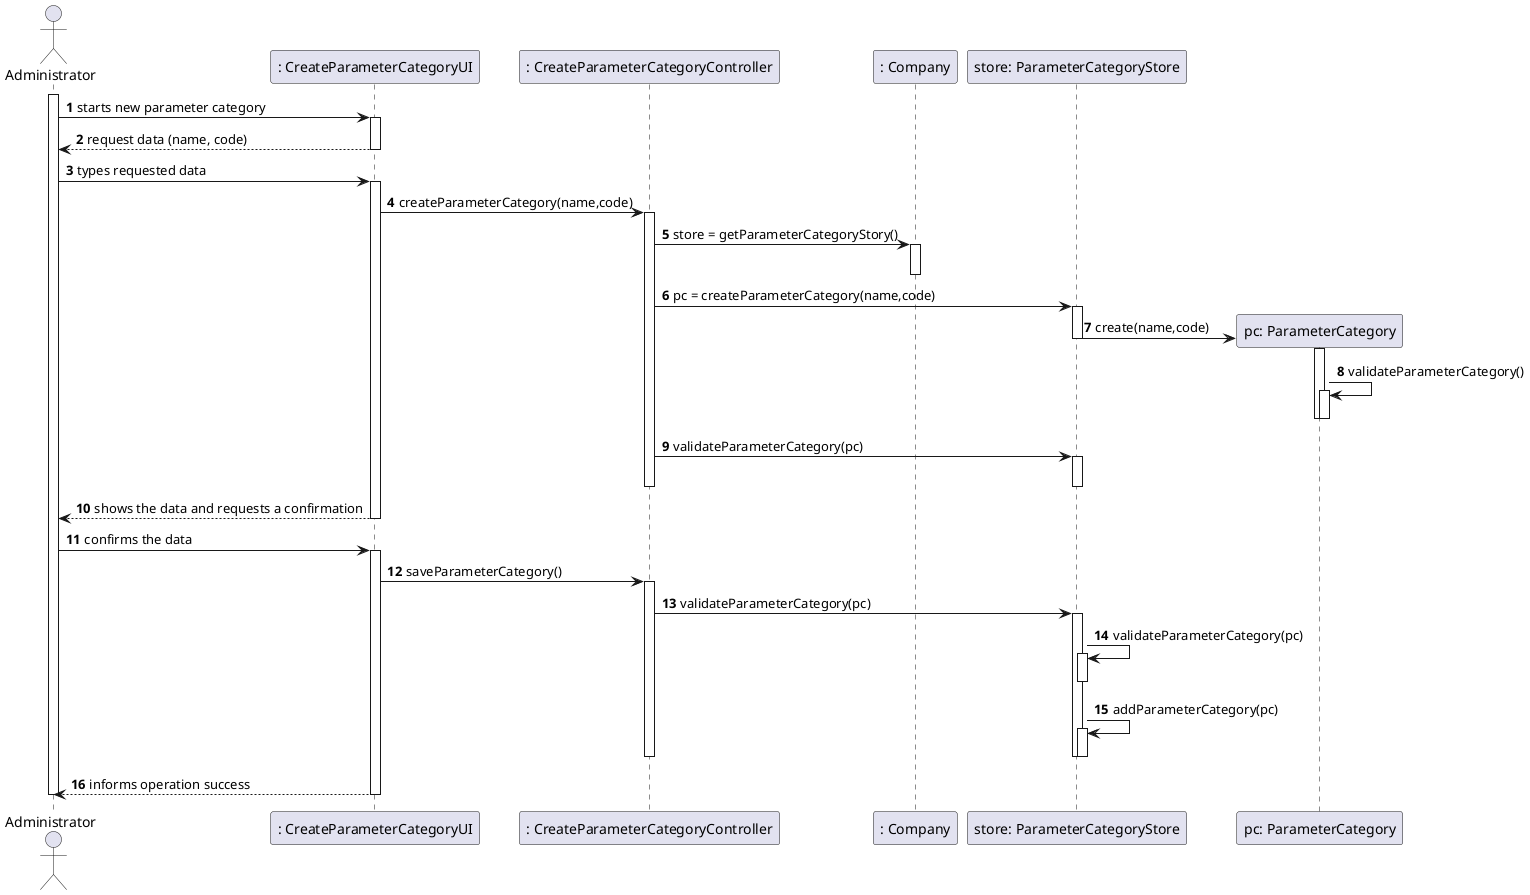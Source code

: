 @startuml
autonumber
'hide footbox
actor "Administrator" as Adm

participant ": CreateParameterCategoryUI" as UI
participant ": CreateParameterCategoryController" as CTRL
participant ": Company" as Comp
participant "store: ParameterCategoryStore" as str
participant "pc: ParameterCategory" as Cat

activate Adm
Adm-> UI: starts new parameter category
activate UI
UI --> Adm : request data (name, code)
deactivate UI
Adm -> UI: types requested data
activate UI

UI -> CTRL : createParameterCategory(name,code)
activate CTRL
CTRL -> Comp : store = getParameterCategoryStory()
activate Comp
deactivate Comp
CTRL -> str : pc = createParameterCategory(name,code)
activate str
str -> Cat** : create(name,code)
deactivate str

activate Cat
Cat -> Cat : validateParameterCategory()
activate Cat
deactivate Cat
deactivate Cat

CTRL -> str : validateParameterCategory(pc)
activate str
deactivate str
deactivate CTRL

UI --> Adm : shows the data and requests a confirmation
deactivate UI
Adm -> UI: confirms the data
activate UI

UI -> CTRL: saveParameterCategory()
activate CTRL
CTRL -> str: validateParameterCategory(pc)
activate str
str -> str : validateParameterCategory(pc)
activate str
deactivate str
str ->str : addParameterCategory(pc)
activate str
deactivate str
deactivate str
deactivate CTRL
UI --> Adm : informs operation success
deactivate UI
deactivate Adm
@enduml